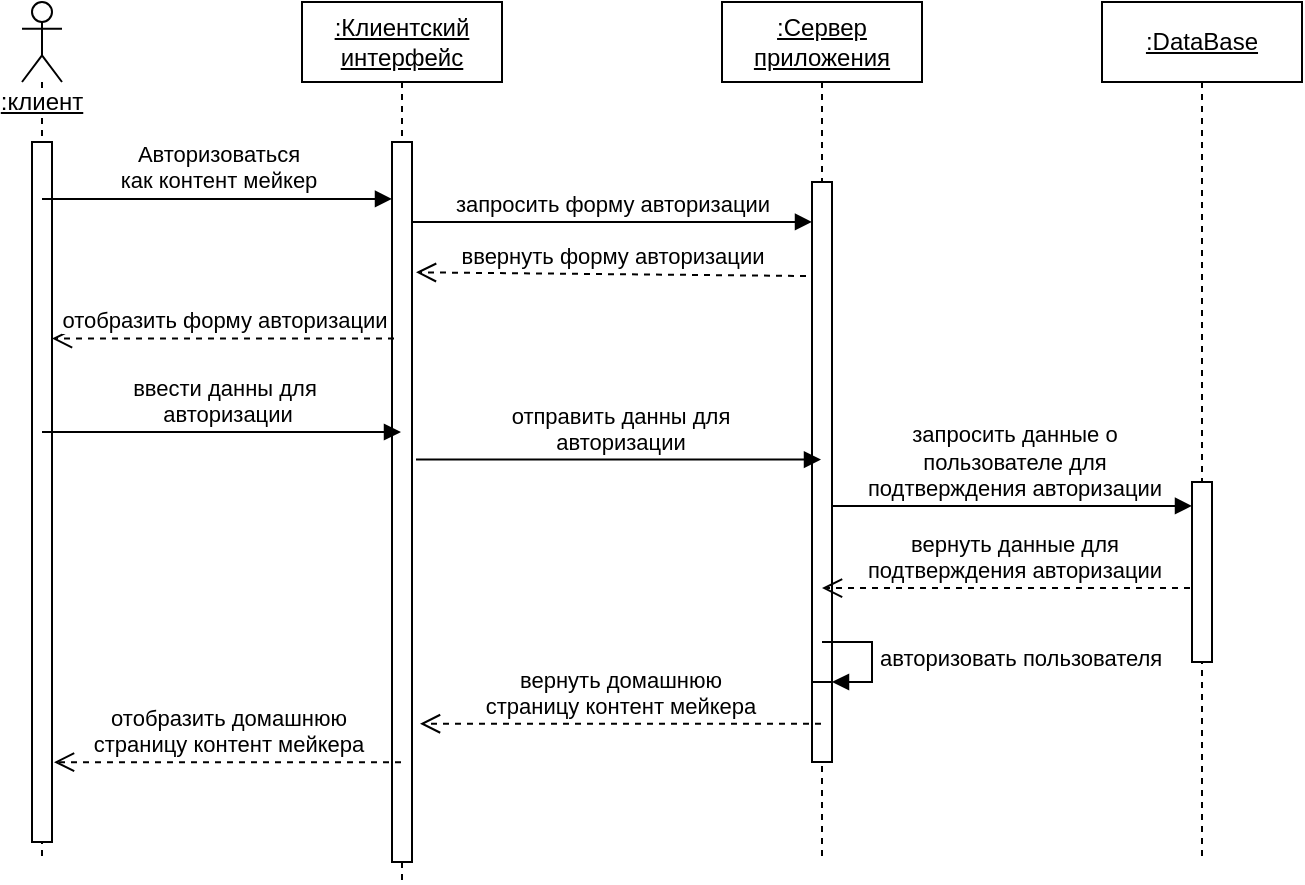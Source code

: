 <mxfile version="12.6.5" type="device"><diagram name="for usecase авторизоваться как контент мейкер" id="13e1069c-82ec-6db2-03f1-153e76fe0fe0"><mxGraphModel dx="642" dy="471" grid="1" gridSize="10" guides="1" tooltips="1" connect="1" arrows="1" fold="1" page="1" pageScale="1" pageWidth="1100" pageHeight="850" background="#ffffff" math="0" shadow="0"><root><mxCell id="0"/><mxCell id="1" parent="0"/><mxCell id="juGOSL-pGCBew29VIu7L-1" value="&lt;u&gt;:клиент&lt;/u&gt;" style="shape=umlLifeline;participant=umlActor;perimeter=lifelinePerimeter;whiteSpace=wrap;html=1;container=1;collapsible=0;recursiveResize=0;verticalAlign=top;spacingTop=36;labelBackgroundColor=#ffffff;outlineConnect=0;" parent="1" vertex="1"><mxGeometry x="140" y="100" width="20" height="430" as="geometry"/></mxCell><mxCell id="juGOSL-pGCBew29VIu7L-6" value="" style="html=1;points=[];perimeter=orthogonalPerimeter;" parent="juGOSL-pGCBew29VIu7L-1" vertex="1"><mxGeometry x="5" y="70" width="10" height="350" as="geometry"/></mxCell><mxCell id="juGOSL-pGCBew29VIu7L-2" value="&lt;u&gt;:Клиентский интерфейс&lt;/u&gt;" style="shape=umlLifeline;perimeter=lifelinePerimeter;whiteSpace=wrap;html=1;container=1;collapsible=0;recursiveResize=0;outlineConnect=0;" parent="1" vertex="1"><mxGeometry x="280" y="100" width="100" height="440" as="geometry"/></mxCell><mxCell id="juGOSL-pGCBew29VIu7L-8" value="" style="html=1;points=[];perimeter=orthogonalPerimeter;" parent="juGOSL-pGCBew29VIu7L-2" vertex="1"><mxGeometry x="45" y="70" width="10" height="360" as="geometry"/></mxCell><mxCell id="juGOSL-pGCBew29VIu7L-3" value="&lt;u&gt;:Сервер приложения&lt;/u&gt;" style="shape=umlLifeline;perimeter=lifelinePerimeter;whiteSpace=wrap;html=1;container=1;collapsible=0;recursiveResize=0;outlineConnect=0;" parent="1" vertex="1"><mxGeometry x="490" y="100" width="100" height="430" as="geometry"/></mxCell><mxCell id="juGOSL-pGCBew29VIu7L-9" value="" style="html=1;points=[];perimeter=orthogonalPerimeter;" parent="juGOSL-pGCBew29VIu7L-3" vertex="1"><mxGeometry x="45" y="90" width="10" height="250" as="geometry"/></mxCell><mxCell id="juGOSL-pGCBew29VIu7L-21" value="" style="html=1;points=[];perimeter=orthogonalPerimeter;" parent="juGOSL-pGCBew29VIu7L-3" vertex="1"><mxGeometry x="45" y="340" width="10" height="40" as="geometry"/></mxCell><mxCell id="juGOSL-pGCBew29VIu7L-22" value="авторизовать пользователя" style="edgeStyle=orthogonalEdgeStyle;html=1;align=left;spacingLeft=2;endArrow=block;rounded=0;entryX=1;entryY=0;" parent="juGOSL-pGCBew29VIu7L-3" target="juGOSL-pGCBew29VIu7L-21" edge="1"><mxGeometry relative="1" as="geometry"><mxPoint x="50" y="320" as="sourcePoint"/><Array as="points"><mxPoint x="75" y="320"/></Array></mxGeometry></mxCell><mxCell id="juGOSL-pGCBew29VIu7L-4" value="&lt;u&gt;:DataBase&lt;/u&gt;" style="shape=umlLifeline;perimeter=lifelinePerimeter;whiteSpace=wrap;html=1;container=1;collapsible=0;recursiveResize=0;outlineConnect=0;" parent="1" vertex="1"><mxGeometry x="680" y="100" width="100" height="430" as="geometry"/></mxCell><mxCell id="juGOSL-pGCBew29VIu7L-10" value="" style="html=1;points=[];perimeter=orthogonalPerimeter;" parent="juGOSL-pGCBew29VIu7L-4" vertex="1"><mxGeometry x="45" y="240" width="10" height="90" as="geometry"/></mxCell><mxCell id="juGOSL-pGCBew29VIu7L-7" value="Авторизоваться&lt;br&gt;как контент мейкер" style="html=1;verticalAlign=bottom;endArrow=block;entryX=0;entryY=0.079;entryDx=0;entryDy=0;entryPerimeter=0;" parent="1" source="juGOSL-pGCBew29VIu7L-1" target="juGOSL-pGCBew29VIu7L-8" edge="1"><mxGeometry width="80" relative="1" as="geometry"><mxPoint x="210" y="270" as="sourcePoint"/><mxPoint x="290" y="270" as="targetPoint"/></mxGeometry></mxCell><mxCell id="juGOSL-pGCBew29VIu7L-11" value="запросить форму авторизации" style="html=1;verticalAlign=bottom;endArrow=block;exitX=1;exitY=0.111;exitDx=0;exitDy=0;exitPerimeter=0;" parent="1" source="juGOSL-pGCBew29VIu7L-8" target="juGOSL-pGCBew29VIu7L-9" edge="1"><mxGeometry width="80" relative="1" as="geometry"><mxPoint x="340" y="230" as="sourcePoint"/><mxPoint x="515.5" y="230" as="targetPoint"/></mxGeometry></mxCell><mxCell id="juGOSL-pGCBew29VIu7L-12" value="ввернуть форму авторизации&lt;span style=&quot;color: rgba(0 , 0 , 0 , 0) ; font-family: monospace ; font-size: 0px ; background-color: rgb(248 , 249 , 250)&quot;&gt;%3CmxGraphModel%3E%3Croot%3E%3CmxCell%20id%3D%220%22%2F%3E%3CmxCell%20id%3D%221%22%20parent%3D%220%22%2F%3E%3CmxCell%20id%3D%222%22%20value%3D%22%D0%90%D0%B2%D1%82%D0%BE%D1%80%D0%B8%D0%B7%D0%BE%D0%B2%D0%B0%D1%82%D1%8C%D1%81%D1%8F%26lt%3Bbr%26gt%3B%D0%BA%D0%B0%D0%BA%20%D0%BA%D0%BE%D0%BD%D1%82%D0%B5%D0%BD%D1%82%20%D0%BC%D0%B5%D0%B9%D0%BA%D0%B5%D1%80%22%20style%3D%22html%3D1%3BverticalAlign%3Dbottom%3BendArrow%3Dblock%3BentryX%3D0%3BentryY%3D0.079%3BentryDx%3D0%3BentryDy%3D0%3BentryPerimeter%3D0%3B%22%20edge%3D%221%22%20parent%3D%221%22%3E%3CmxGeometry%20width%3D%2280%22%20relative%3D%221%22%20as%3D%22geometry%22%3E%3CmxPoint%20x%3D%22149.5%22%20y%3D%22185.01%22%20as%3D%22sourcePoint%22%2F%3E%3CmxPoint%20x%3D%22325%22%20y%3D%22185.01%22%20as%3D%22targetPoint%22%2F%3E%3C%2FmxGeometry%3E%3C%2FmxCell%3E%3C%2Froot%3E%3C%2FmxGraphModel%3E&lt;/span&gt;" style="html=1;verticalAlign=bottom;endArrow=open;dashed=1;endSize=8;entryX=1.2;entryY=0.181;entryDx=0;entryDy=0;entryPerimeter=0;" parent="1" target="juGOSL-pGCBew29VIu7L-8" edge="1"><mxGeometry relative="1" as="geometry"><mxPoint x="532" y="237" as="sourcePoint"/><mxPoint x="130" y="550" as="targetPoint"/></mxGeometry></mxCell><mxCell id="juGOSL-pGCBew29VIu7L-13" value="отобразить форму авторизации&lt;span style=&quot;color: rgba(0 , 0 , 0 , 0) ; font-family: monospace ; font-size: 0px ; background-color: rgb(248 , 249 , 250)&quot;&gt;%3CmxGraphModel%3E%3Croot%3E%3CmxCell%20id%3D%220%22%2F%3E%3CmxCell%20id%3D%221%22%20parent%3D%220%22%2F%3E%3CmxCell%20id%3D%222%22%20value%3D%22%D0%90%D0%B2%D1%82%D0%BE%D1%80%D0%B8%D0%B7%D0%BE%D0%B2%D0%B0%D1%82%D1%8C%D1%81%D1%8F%26lt%3Bbr%26gt%3B%D0%BA%D0%B0%D0%BA%20%D0%BA%D0%BE%D0%BD%D1%82%D0%B5%D0%BD%D1%82%20%D0%BC%D0%B5%D0%B9%D0%BA%D0%B5%D1%80%22%20style%3D%22html%3D1%3BverticalAlign%3Dbottom%3BendArrow%3Dblock%3BentryX%3D0%3BentryY%3D0.079%3BentryDx%3D0%3BentryDy%3D0%3BentryPerimeter%3D0%3B%22%20edge%3D%221%22%20parent%3D%221%22%3E%3CmxGeometry%20width%3D%2280%22%20relative%3D%221%22%20as%3D%22geometry%22%3E%3CmxPoint%20x%3D%22149.5%22%20y%3D%22185.01%22%20as%3D%22sourcePoint%22%2F%3E%3CmxPoint%20x%3D%22325%22%20y%3D%22185.01%22%20as%3D%22targetPoint%22%2F%3E%3C%2FmxGeometry%3E%3C%2FmxCell%3E%3C%2Froot%3E%3C%2FmxGraphModel%3E&lt;/span&gt;" style="html=1;verticalAlign=bottom;endArrow=open;dashed=1;endSize=8;exitX=0.1;exitY=0.273;exitDx=0;exitDy=0;exitPerimeter=0;" parent="1" source="juGOSL-pGCBew29VIu7L-8" target="juGOSL-pGCBew29VIu7L-6" edge="1"><mxGeometry relative="1" as="geometry"><mxPoint x="330" y="230" as="sourcePoint"/><mxPoint x="339.5" y="240.09" as="targetPoint"/></mxGeometry></mxCell><mxCell id="juGOSL-pGCBew29VIu7L-14" value="ввести данны для&lt;br&gt;&amp;nbsp;авторизации" style="html=1;verticalAlign=bottom;endArrow=block;" parent="1" source="juGOSL-pGCBew29VIu7L-1" target="juGOSL-pGCBew29VIu7L-2" edge="1"><mxGeometry x="0.006" width="80" relative="1" as="geometry"><mxPoint x="180" y="315" as="sourcePoint"/><mxPoint x="335" y="195.01" as="targetPoint"/><mxPoint as="offset"/></mxGeometry></mxCell><mxCell id="juGOSL-pGCBew29VIu7L-16" value="отправить данны для&lt;br&gt;авторизации" style="html=1;verticalAlign=bottom;endArrow=block;exitX=1.2;exitY=0.441;exitDx=0;exitDy=0;exitPerimeter=0;" parent="1" source="juGOSL-pGCBew29VIu7L-8" target="juGOSL-pGCBew29VIu7L-3" edge="1"><mxGeometry x="0.006" width="80" relative="1" as="geometry"><mxPoint x="340" y="339" as="sourcePoint"/><mxPoint x="520" y="340" as="targetPoint"/><mxPoint as="offset"/></mxGeometry></mxCell><mxCell id="juGOSL-pGCBew29VIu7L-17" value="запросить данные о&lt;br&gt;пользователе для&lt;br&gt;подтверждения авторизации" style="html=1;verticalAlign=bottom;endArrow=block;entryX=0;entryY=0.133;entryDx=0;entryDy=0;entryPerimeter=0;" parent="1" source="juGOSL-pGCBew29VIu7L-9" target="juGOSL-pGCBew29VIu7L-10" edge="1"><mxGeometry x="0.006" width="80" relative="1" as="geometry"><mxPoint x="347" y="343.02" as="sourcePoint"/><mxPoint x="549.5" y="343.02" as="targetPoint"/><mxPoint as="offset"/></mxGeometry></mxCell><mxCell id="juGOSL-pGCBew29VIu7L-20" value="вернуть данные для&lt;br&gt;подтверждения авторизации" style="html=1;verticalAlign=bottom;endArrow=open;dashed=1;endSize=8;exitX=-0.1;exitY=0.589;exitDx=0;exitDy=0;exitPerimeter=0;" parent="1" source="juGOSL-pGCBew29VIu7L-10" target="juGOSL-pGCBew29VIu7L-3" edge="1"><mxGeometry x="-0.03" relative="1" as="geometry"><mxPoint x="680" y="390" as="sourcePoint"/><mxPoint x="600" y="380" as="targetPoint"/><mxPoint x="1" as="offset"/></mxGeometry></mxCell><mxCell id="juGOSL-pGCBew29VIu7L-23" value="вернуть домашнюю&lt;br&gt;страницу контент мейкера" style="html=1;verticalAlign=bottom;endArrow=open;dashed=1;endSize=8;entryX=1.4;entryY=0.808;entryDx=0;entryDy=0;entryPerimeter=0;" parent="1" source="juGOSL-pGCBew29VIu7L-3" target="juGOSL-pGCBew29VIu7L-8" edge="1"><mxGeometry relative="1" as="geometry"><mxPoint x="480" y="460" as="sourcePoint"/><mxPoint x="400" y="460" as="targetPoint"/></mxGeometry></mxCell><mxCell id="juGOSL-pGCBew29VIu7L-24" value="отобразить домашнюю&lt;br&gt;страницу контент мейкера" style="html=1;verticalAlign=bottom;endArrow=open;dashed=1;endSize=8;entryX=1.1;entryY=0.886;entryDx=0;entryDy=0;entryPerimeter=0;" parent="1" source="juGOSL-pGCBew29VIu7L-2" target="juGOSL-pGCBew29VIu7L-6" edge="1"><mxGeometry relative="1" as="geometry"><mxPoint x="280" y="480" as="sourcePoint"/><mxPoint x="200" y="480" as="targetPoint"/></mxGeometry></mxCell></root></mxGraphModel></diagram></mxfile>
